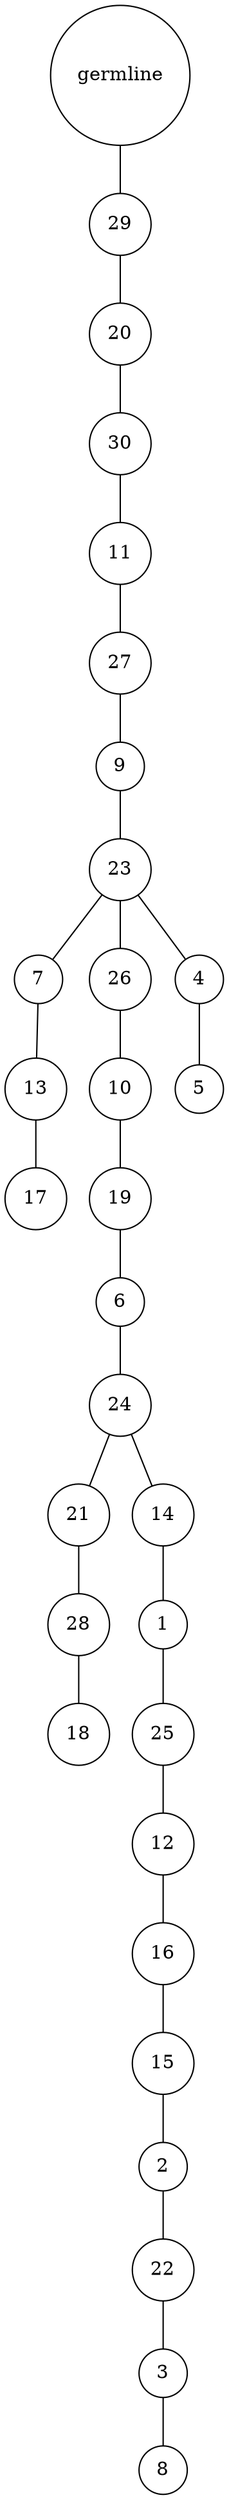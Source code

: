 graph {
	rankdir=UD;
	splines=line;
	node [shape=circle]
	"0x7f9b71875400" [label="germline"];
	"0x7f9b71875430" [label="29"];
	"0x7f9b71875400" -- "0x7f9b71875430" ;
	"0x7f9b71875460" [label="20"];
	"0x7f9b71875430" -- "0x7f9b71875460" ;
	"0x7f9b71875490" [label="30"];
	"0x7f9b71875460" -- "0x7f9b71875490" ;
	"0x7f9b718754c0" [label="11"];
	"0x7f9b71875490" -- "0x7f9b718754c0" ;
	"0x7f9b718754f0" [label="27"];
	"0x7f9b718754c0" -- "0x7f9b718754f0" ;
	"0x7f9b71875520" [label="9"];
	"0x7f9b718754f0" -- "0x7f9b71875520" ;
	"0x7f9b71875550" [label="23"];
	"0x7f9b71875520" -- "0x7f9b71875550" ;
	"0x7f9b71875580" [label="7"];
	"0x7f9b71875550" -- "0x7f9b71875580" ;
	"0x7f9b718755b0" [label="13"];
	"0x7f9b71875580" -- "0x7f9b718755b0" ;
	"0x7f9b718755e0" [label="17"];
	"0x7f9b718755b0" -- "0x7f9b718755e0" ;
	"0x7f9b71875610" [label="26"];
	"0x7f9b71875550" -- "0x7f9b71875610" ;
	"0x7f9b71875640" [label="10"];
	"0x7f9b71875610" -- "0x7f9b71875640" ;
	"0x7f9b71875670" [label="19"];
	"0x7f9b71875640" -- "0x7f9b71875670" ;
	"0x7f9b718756a0" [label="6"];
	"0x7f9b71875670" -- "0x7f9b718756a0" ;
	"0x7f9b718756d0" [label="24"];
	"0x7f9b718756a0" -- "0x7f9b718756d0" ;
	"0x7f9b71875700" [label="21"];
	"0x7f9b718756d0" -- "0x7f9b71875700" ;
	"0x7f9b71875730" [label="28"];
	"0x7f9b71875700" -- "0x7f9b71875730" ;
	"0x7f9b71875760" [label="18"];
	"0x7f9b71875730" -- "0x7f9b71875760" ;
	"0x7f9b71875790" [label="14"];
	"0x7f9b718756d0" -- "0x7f9b71875790" ;
	"0x7f9b718757c0" [label="1"];
	"0x7f9b71875790" -- "0x7f9b718757c0" ;
	"0x7f9b718757f0" [label="25"];
	"0x7f9b718757c0" -- "0x7f9b718757f0" ;
	"0x7f9b71875820" [label="12"];
	"0x7f9b718757f0" -- "0x7f9b71875820" ;
	"0x7f9b71875850" [label="16"];
	"0x7f9b71875820" -- "0x7f9b71875850" ;
	"0x7f9b71875880" [label="15"];
	"0x7f9b71875850" -- "0x7f9b71875880" ;
	"0x7f9b718758b0" [label="2"];
	"0x7f9b71875880" -- "0x7f9b718758b0" ;
	"0x7f9b718758e0" [label="22"];
	"0x7f9b718758b0" -- "0x7f9b718758e0" ;
	"0x7f9b71875910" [label="3"];
	"0x7f9b718758e0" -- "0x7f9b71875910" ;
	"0x7f9b71875940" [label="8"];
	"0x7f9b71875910" -- "0x7f9b71875940" ;
	"0x7f9b71875970" [label="4"];
	"0x7f9b71875550" -- "0x7f9b71875970" ;
	"0x7f9b718759a0" [label="5"];
	"0x7f9b71875970" -- "0x7f9b718759a0" ;
}
